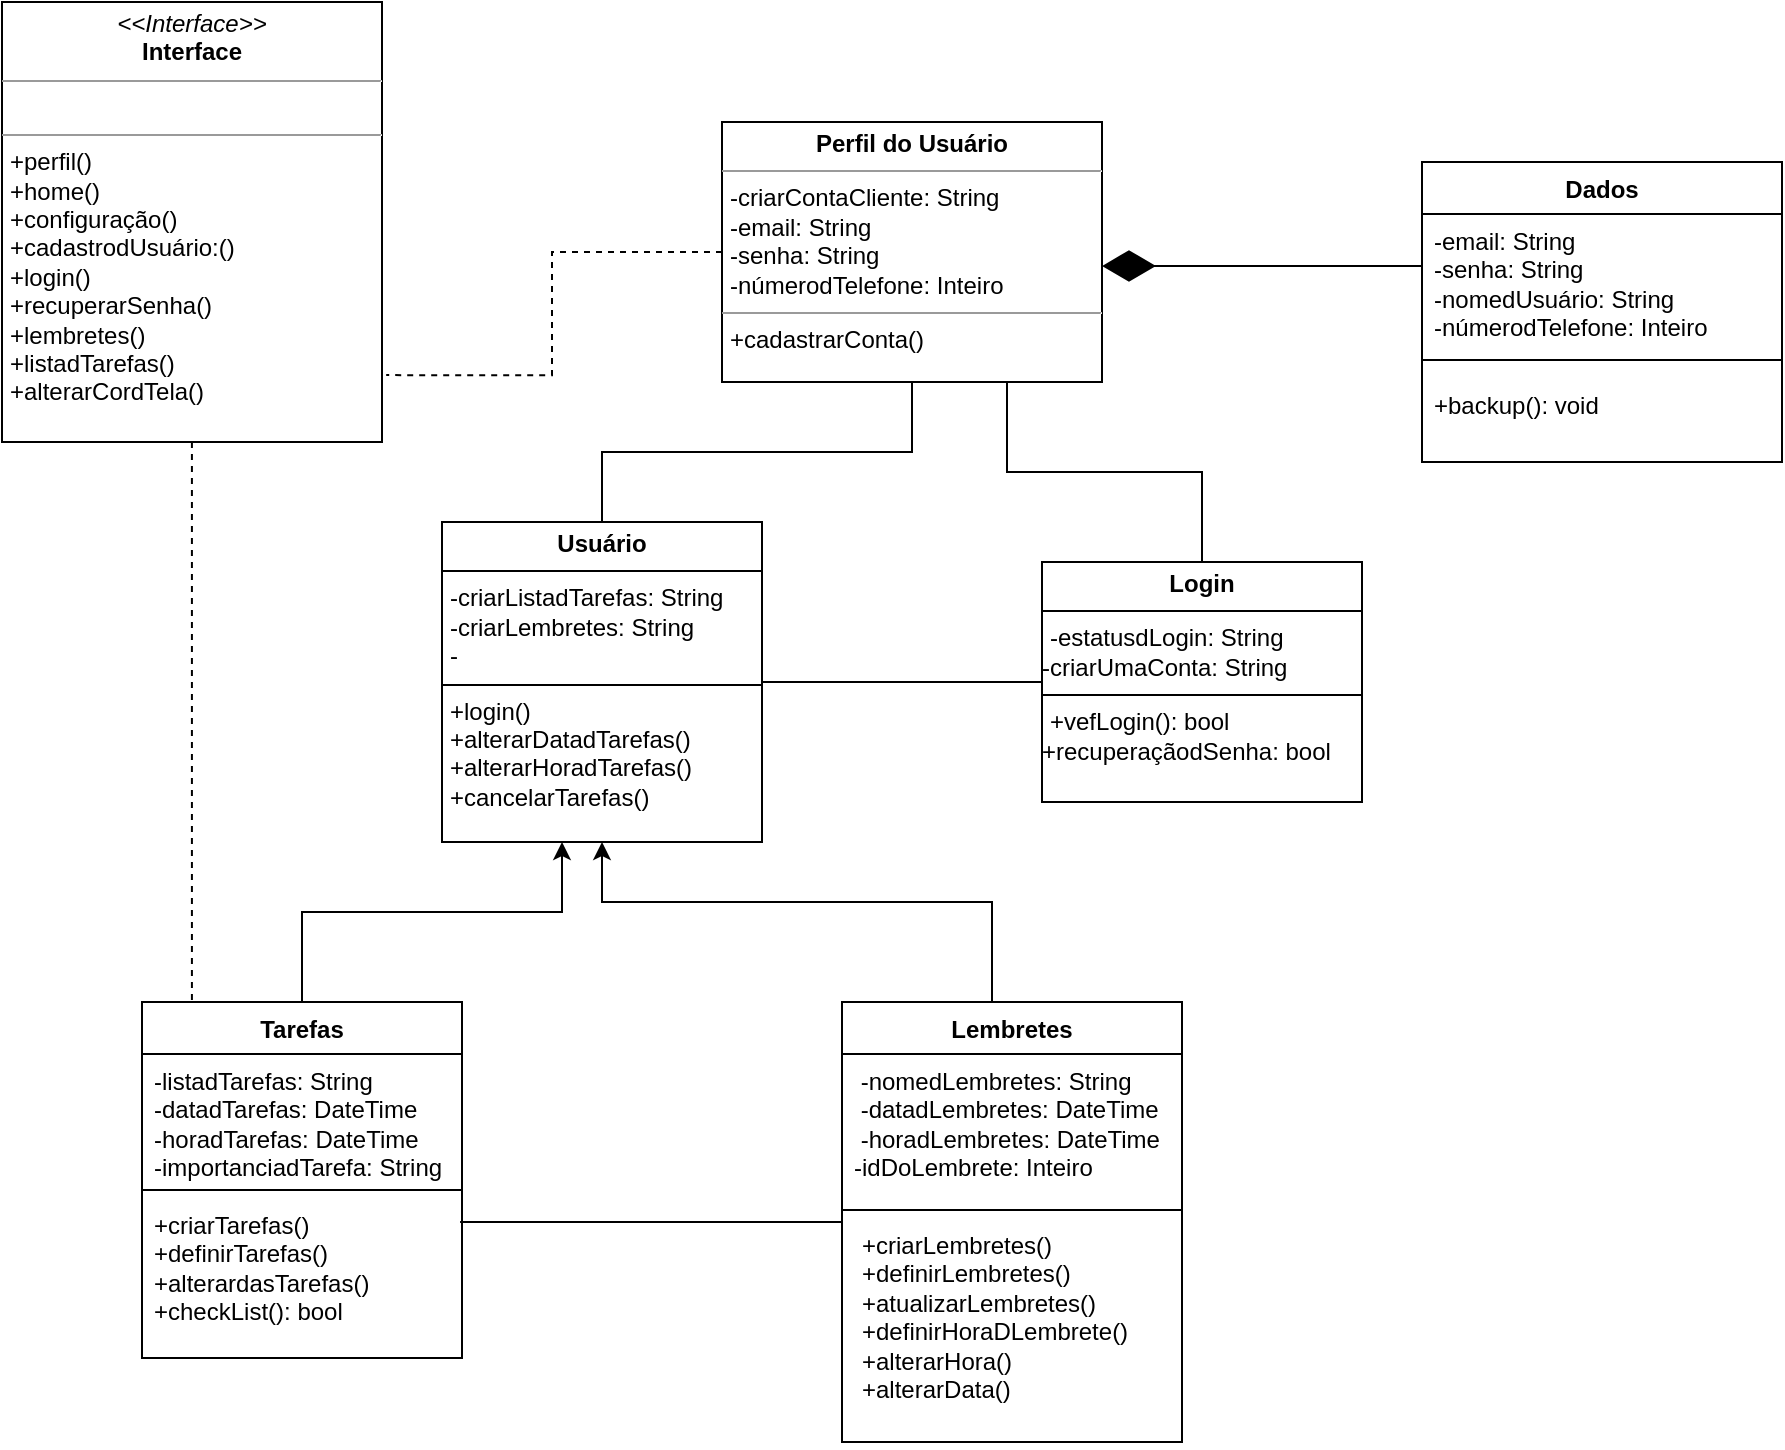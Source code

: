 <mxfile version="24.2.2" type="github">
  <diagram name="Page-1" id="c4acf3e9-155e-7222-9cf6-157b1a14988f">
    <mxGraphModel dx="826" dy="497" grid="1" gridSize="10" guides="1" tooltips="1" connect="1" arrows="1" fold="1" page="1" pageScale="1" pageWidth="850" pageHeight="1100" background="none" math="0" shadow="0">
      <root>
        <mxCell id="0" />
        <mxCell id="1" parent="0" />
        <mxCell id="5d2195bd80daf111-18" value="&lt;p style=&quot;margin:0px;margin-top:4px;text-align:center;&quot;&gt;&lt;i&gt;&amp;lt;&amp;lt;Interface&amp;gt;&amp;gt;&lt;/i&gt;&lt;br&gt;&lt;b&gt;Interface&lt;/b&gt;&lt;/p&gt;&lt;hr size=&quot;1&quot;&gt;&lt;p style=&quot;margin: 0px 0px 0px 4px;&quot;&gt;&lt;br&gt;&lt;/p&gt;&lt;hr size=&quot;1&quot;&gt;&lt;p style=&quot;margin: 0px 0px 0px 4px;&quot;&gt;&lt;span style=&quot;background-color: initial;&quot;&gt;+perfil()&lt;/span&gt;&lt;br&gt;&lt;/p&gt;&lt;p style=&quot;margin: 0px 0px 0px 4px;&quot;&gt;&lt;span style=&quot;background-color: initial;&quot;&gt;+home&lt;/span&gt;&lt;span style=&quot;background-color: initial;&quot;&gt;()&lt;/span&gt;&lt;/p&gt;&lt;p style=&quot;margin: 0px 0px 0px 4px;&quot;&gt;&lt;span style=&quot;background-color: initial;&quot;&gt;+configuração&lt;/span&gt;&lt;span style=&quot;background-color: initial;&quot;&gt;()&lt;/span&gt;&lt;/p&gt;&lt;p style=&quot;margin: 0px 0px 0px 4px;&quot;&gt;+cadastrodUsuário:&lt;span style=&quot;background-color: initial;&quot;&gt;()&lt;/span&gt;&lt;/p&gt;&lt;p style=&quot;margin: 0px 0px 0px 4px;&quot;&gt;+login&lt;span style=&quot;background-color: initial;&quot;&gt;()&lt;/span&gt;&lt;/p&gt;&lt;p style=&quot;margin: 0px 0px 0px 4px;&quot;&gt;+recuperarSenha()&lt;/p&gt;&lt;p style=&quot;margin: 0px 0px 0px 4px;&quot;&gt;+lembretes()&lt;/p&gt;&lt;p style=&quot;margin: 0px 0px 0px 4px;&quot;&gt;&lt;span style=&quot;background-color: initial;&quot;&gt;+listadTarefas()&amp;nbsp;&lt;/span&gt;&lt;br&gt;&lt;/p&gt;&lt;p style=&quot;margin: 0px 0px 0px 4px;&quot;&gt;&lt;span style=&quot;background-color: initial;&quot;&gt;+alterarCordTela()&amp;nbsp;&lt;/span&gt;&lt;/p&gt;&lt;p style=&quot;margin:0px;margin-left:4px;&quot;&gt;&lt;br&gt;&lt;/p&gt;&lt;p style=&quot;margin:0px;margin-left:4px;&quot;&gt;&lt;br&gt;&lt;/p&gt;" style="verticalAlign=top;align=left;overflow=fill;fontSize=12;fontFamily=Helvetica;html=1;rounded=0;shadow=0;comic=0;labelBackgroundColor=none;strokeWidth=1" parent="1" vertex="1">
          <mxGeometry x="50" y="240" width="190" height="220" as="geometry" />
        </mxCell>
        <mxCell id="5d2195bd80daf111-19" value="&lt;p style=&quot;margin:0px;margin-top:4px;text-align:center;&quot;&gt;&lt;b&gt;Perfil do Usuário&lt;/b&gt;&lt;/p&gt;&lt;hr size=&quot;1&quot;&gt;&lt;p style=&quot;margin:0px;margin-left:4px;&quot;&gt;-criarContaCliente: String&lt;/p&gt;&lt;p style=&quot;margin:0px;margin-left:4px;&quot;&gt;-email: String&lt;/p&gt;&lt;p style=&quot;margin:0px;margin-left:4px;&quot;&gt;-senha: String&lt;/p&gt;&lt;p style=&quot;margin:0px;margin-left:4px;&quot;&gt;-númerodTelefone: Inteiro&lt;/p&gt;&lt;hr size=&quot;1&quot;&gt;&lt;p style=&quot;margin: 0px 0px 0px 4px;&quot;&gt;+cadastrarConta()&lt;/p&gt;&lt;p style=&quot;margin: 0px 0px 0px 4px;&quot;&gt;&lt;br&gt;&lt;/p&gt;&lt;div&gt;&lt;span style=&quot;background-color: initial;&quot;&gt;&lt;br&gt;&lt;/span&gt;&lt;/div&gt;&lt;p style=&quot;margin: 0px 0px 0px 4px;&quot;&gt;&lt;br&gt;&lt;/p&gt;&lt;div&gt;&lt;br&gt;&lt;/div&gt;" style="verticalAlign=top;align=left;overflow=fill;fontSize=12;fontFamily=Helvetica;html=1;rounded=0;shadow=0;comic=0;labelBackgroundColor=none;strokeWidth=1" parent="1" vertex="1">
          <mxGeometry x="410" y="300" width="190" height="130" as="geometry" />
        </mxCell>
        <mxCell id="wrMSa33s0lKAPkdrSBBs-24" style="edgeStyle=orthogonalEdgeStyle;rounded=0;orthogonalLoop=1;jettySize=auto;html=1;" parent="1" source="SRDfbngRJq_bPD0gsB5e-44" target="wrMSa33s0lKAPkdrSBBs-12" edge="1">
          <mxGeometry relative="1" as="geometry">
            <Array as="points">
              <mxPoint x="200" y="695" />
              <mxPoint x="330" y="695" />
            </Array>
          </mxGeometry>
        </mxCell>
        <mxCell id="SRDfbngRJq_bPD0gsB5e-44" value="Tarefas" style="swimlane;fontStyle=1;align=center;verticalAlign=top;childLayout=stackLayout;horizontal=1;startSize=26;horizontalStack=0;resizeParent=1;resizeParentMax=0;resizeLast=0;collapsible=1;marginBottom=0;whiteSpace=wrap;html=1;" parent="1" vertex="1">
          <mxGeometry x="120" y="740" width="160" height="178" as="geometry" />
        </mxCell>
        <mxCell id="SRDfbngRJq_bPD0gsB5e-45" value="-listadTarefas:&amp;nbsp;&lt;span style=&quot;text-wrap: nowrap;&quot;&gt;String&lt;/span&gt;&lt;div&gt;&lt;span style=&quot;background-color: initial;&quot;&gt;&lt;span style=&quot;text-wrap: nowrap;&quot;&gt;-datadTarefas: DateTime&lt;/span&gt;&lt;/span&gt;&lt;/div&gt;&lt;div&gt;&lt;span style=&quot;background-color: initial;&quot;&gt;&lt;span style=&quot;text-wrap: nowrap;&quot;&gt;-horadTarefas:&amp;nbsp;&lt;/span&gt;&lt;/span&gt;&lt;span style=&quot;text-wrap: nowrap; background-color: initial;&quot;&gt;DateTime&lt;/span&gt;&lt;/div&gt;&lt;div&gt;&lt;span style=&quot;background-color: initial;&quot;&gt;&lt;span style=&quot;text-wrap: nowrap;&quot;&gt;-importanciadTarefa:&amp;nbsp;&lt;/span&gt;&lt;/span&gt;&lt;span style=&quot;text-wrap: nowrap; background-color: initial;&quot;&gt;String&lt;/span&gt;&lt;/div&gt;" style="text;strokeColor=none;fillColor=none;align=left;verticalAlign=top;spacingLeft=4;spacingRight=4;overflow=hidden;rotatable=0;points=[[0,0.5],[1,0.5]];portConstraint=eastwest;whiteSpace=wrap;html=1;" parent="SRDfbngRJq_bPD0gsB5e-44" vertex="1">
          <mxGeometry y="26" width="160" height="64" as="geometry" />
        </mxCell>
        <mxCell id="SRDfbngRJq_bPD0gsB5e-46" value="" style="line;strokeWidth=1;fillColor=none;align=left;verticalAlign=middle;spacingTop=-1;spacingLeft=3;spacingRight=3;rotatable=0;labelPosition=right;points=[];portConstraint=eastwest;strokeColor=inherit;" parent="SRDfbngRJq_bPD0gsB5e-44" vertex="1">
          <mxGeometry y="90" width="160" height="8" as="geometry" />
        </mxCell>
        <mxCell id="SRDfbngRJq_bPD0gsB5e-47" value="&lt;div&gt;&lt;span style=&quot;text-wrap: nowrap;&quot;&gt;+criarTarefas()&lt;/span&gt;&lt;/div&gt;&lt;span style=&quot;text-wrap: nowrap;&quot;&gt;+definirTarefas()&lt;/span&gt;&lt;div&gt;&lt;span style=&quot;text-wrap: nowrap;&quot;&gt;+alterardasTarefas()&lt;/span&gt;&lt;/div&gt;&lt;div&gt;&lt;span style=&quot;text-wrap: nowrap; background-color: initial;&quot;&gt;+checkList(): bool&lt;/span&gt;&lt;br&gt;&lt;/div&gt;" style="text;strokeColor=none;fillColor=none;align=left;verticalAlign=top;spacingLeft=4;spacingRight=4;overflow=hidden;rotatable=0;points=[[0,0.5],[1,0.5]];portConstraint=eastwest;whiteSpace=wrap;html=1;" parent="SRDfbngRJq_bPD0gsB5e-44" vertex="1">
          <mxGeometry y="98" width="160" height="80" as="geometry" />
        </mxCell>
        <mxCell id="wrMSa33s0lKAPkdrSBBs-28" style="edgeStyle=orthogonalEdgeStyle;rounded=0;orthogonalLoop=1;jettySize=auto;html=1;" parent="1" target="wrMSa33s0lKAPkdrSBBs-12" edge="1">
          <mxGeometry relative="1" as="geometry">
            <Array as="points">
              <mxPoint x="545" y="690" />
              <mxPoint x="350" y="690" />
            </Array>
            <mxPoint x="545" y="740" as="sourcePoint" />
          </mxGeometry>
        </mxCell>
        <mxCell id="SRDfbngRJq_bPD0gsB5e-90" value="Dados" style="swimlane;fontStyle=1;align=center;verticalAlign=top;childLayout=stackLayout;horizontal=1;startSize=26;horizontalStack=0;resizeParent=1;resizeParentMax=0;resizeLast=0;collapsible=1;marginBottom=0;whiteSpace=wrap;html=1;" parent="1" vertex="1">
          <mxGeometry x="760" y="320" width="180" height="150" as="geometry">
            <mxRectangle x="760" y="320" width="80" height="30" as="alternateBounds" />
          </mxGeometry>
        </mxCell>
        <mxCell id="SRDfbngRJq_bPD0gsB5e-91" value="-email:&amp;nbsp;&lt;span style=&quot;text-wrap: nowrap;&quot;&gt;String&lt;/span&gt;&lt;div&gt;&lt;span style=&quot;text-wrap: nowrap;&quot;&gt;-senha:&amp;nbsp;&lt;/span&gt;&lt;span style=&quot;text-wrap: nowrap; background-color: initial;&quot;&gt;String&lt;/span&gt;&lt;/div&gt;&lt;div&gt;&lt;span style=&quot;text-wrap: nowrap; background-color: initial;&quot;&gt;-nomedUsuário:&amp;nbsp;&lt;/span&gt;&lt;span style=&quot;text-wrap: nowrap; background-color: initial;&quot;&gt;String&lt;/span&gt;&lt;/div&gt;&lt;div&gt;&lt;span style=&quot;text-wrap: nowrap; background-color: initial;&quot;&gt;-númerodTelefone: Inteiro&lt;/span&gt;&lt;/div&gt;&lt;div&gt;&lt;span style=&quot;background-color: initial;&quot;&gt;&lt;br&gt;&lt;/span&gt;&lt;/div&gt;&lt;div&gt;&lt;span style=&quot;background-color: initial;&quot;&gt;&lt;br&gt;&lt;/span&gt;&lt;/div&gt;" style="text;strokeColor=none;fillColor=none;align=left;verticalAlign=top;spacingLeft=4;spacingRight=4;overflow=hidden;rotatable=0;points=[[0,0.5],[1,0.5]];portConstraint=eastwest;whiteSpace=wrap;html=1;" parent="SRDfbngRJq_bPD0gsB5e-90" vertex="1">
          <mxGeometry y="26" width="180" height="64" as="geometry" />
        </mxCell>
        <mxCell id="SRDfbngRJq_bPD0gsB5e-92" value="" style="line;strokeWidth=1;fillColor=none;align=left;verticalAlign=middle;spacingTop=-1;spacingLeft=3;spacingRight=3;rotatable=0;labelPosition=right;points=[];portConstraint=eastwest;strokeColor=inherit;" parent="SRDfbngRJq_bPD0gsB5e-90" vertex="1">
          <mxGeometry y="90" width="180" height="18" as="geometry" />
        </mxCell>
        <mxCell id="SRDfbngRJq_bPD0gsB5e-93" value="&lt;div&gt;+backup(): void&lt;/div&gt;" style="text;strokeColor=none;fillColor=none;align=left;verticalAlign=top;spacingLeft=4;spacingRight=4;overflow=hidden;rotatable=0;points=[[0,0.5],[1,0.5]];portConstraint=eastwest;whiteSpace=wrap;html=1;" parent="SRDfbngRJq_bPD0gsB5e-90" vertex="1">
          <mxGeometry y="108" width="180" height="42" as="geometry" />
        </mxCell>
        <mxCell id="SRDfbngRJq_bPD0gsB5e-94" value="" style="endArrow=diamondThin;endFill=1;endSize=24;html=1;rounded=0;exitX=0;exitY=0.406;exitDx=0;exitDy=0;exitPerimeter=0;" parent="1" source="SRDfbngRJq_bPD0gsB5e-91" edge="1">
          <mxGeometry width="160" relative="1" as="geometry">
            <mxPoint x="750" y="372" as="sourcePoint" />
            <mxPoint x="600" y="372" as="targetPoint" />
            <Array as="points">
              <mxPoint x="600" y="372" />
            </Array>
          </mxGeometry>
        </mxCell>
        <mxCell id="wrMSa33s0lKAPkdrSBBs-29" style="edgeStyle=orthogonalEdgeStyle;rounded=0;orthogonalLoop=1;jettySize=auto;html=1;endArrow=none;endFill=0;" parent="1" source="wrMSa33s0lKAPkdrSBBs-12" target="5d2195bd80daf111-19" edge="1">
          <mxGeometry relative="1" as="geometry" />
        </mxCell>
        <mxCell id="7k6o49dBYBWoQuU-l5fJ-16" style="edgeStyle=orthogonalEdgeStyle;rounded=0;orthogonalLoop=1;jettySize=auto;html=1;endArrow=none;endFill=0;" edge="1" parent="1" source="wrMSa33s0lKAPkdrSBBs-12" target="7k6o49dBYBWoQuU-l5fJ-12">
          <mxGeometry relative="1" as="geometry" />
        </mxCell>
        <mxCell id="wrMSa33s0lKAPkdrSBBs-12" value="&lt;p style=&quot;margin:0px;margin-top:4px;text-align:center;&quot;&gt;&lt;b&gt;Usuário&lt;/b&gt;&lt;/p&gt;&lt;hr size=&quot;1&quot; style=&quot;border-style:solid;&quot;&gt;&lt;p style=&quot;margin:0px;margin-left:4px;&quot;&gt;&lt;span style=&quot;background-color: initial;&quot;&gt;-criarListadTarefas: String&lt;/span&gt;&lt;br&gt;&lt;/p&gt;&lt;p style=&quot;margin:0px;margin-left:4px;&quot;&gt;-criarLembretes: String&lt;/p&gt;&lt;p style=&quot;margin:0px;margin-left:4px;&quot;&gt;-&lt;/p&gt;&lt;hr size=&quot;1&quot; style=&quot;border-style:solid;&quot;&gt;&lt;p style=&quot;margin: 0px 0px 0px 4px;&quot;&gt;+login()&lt;/p&gt;&lt;p style=&quot;margin: 0px 0px 0px 4px;&quot;&gt;+alterarDatadTarefas()&lt;/p&gt;&lt;p style=&quot;margin: 0px 0px 0px 4px;&quot;&gt;+alterarHoradTarefas()&lt;/p&gt;&lt;p style=&quot;margin: 0px 0px 0px 4px;&quot;&gt;+cancelarTarefas()&lt;/p&gt;&lt;p style=&quot;margin: 0px 0px 0px 4px;&quot;&gt;&lt;br&gt;&lt;/p&gt;" style="verticalAlign=top;align=left;overflow=fill;html=1;whiteSpace=wrap;" parent="1" vertex="1">
          <mxGeometry x="270" y="500" width="160" height="160" as="geometry" />
        </mxCell>
        <mxCell id="7k6o49dBYBWoQuU-l5fJ-1" style="edgeStyle=orthogonalEdgeStyle;rounded=0;orthogonalLoop=1;jettySize=auto;html=1;entryX=0.156;entryY=0;entryDx=0;entryDy=0;entryPerimeter=0;dashed=1;endArrow=none;endFill=0;" edge="1" parent="1" source="5d2195bd80daf111-18" target="SRDfbngRJq_bPD0gsB5e-44">
          <mxGeometry relative="1" as="geometry" />
        </mxCell>
        <mxCell id="7k6o49dBYBWoQuU-l5fJ-2" style="edgeStyle=orthogonalEdgeStyle;rounded=0;orthogonalLoop=1;jettySize=auto;html=1;entryX=1.011;entryY=0.848;entryDx=0;entryDy=0;entryPerimeter=0;endArrow=none;endFill=0;dashed=1;" edge="1" parent="1" source="5d2195bd80daf111-19" target="5d2195bd80daf111-18">
          <mxGeometry relative="1" as="geometry" />
        </mxCell>
        <mxCell id="7k6o49dBYBWoQuU-l5fJ-7" value="Lembretes" style="swimlane;fontStyle=1;align=center;verticalAlign=top;childLayout=stackLayout;horizontal=1;startSize=26;horizontalStack=0;resizeParent=1;resizeParentMax=0;resizeLast=0;collapsible=1;marginBottom=0;whiteSpace=wrap;html=1;" vertex="1" parent="1">
          <mxGeometry x="470" y="740" width="170" height="220" as="geometry" />
        </mxCell>
        <mxCell id="7k6o49dBYBWoQuU-l5fJ-8" value="&lt;div&gt;&lt;span style=&quot;text-wrap: nowrap;&quot;&gt;&amp;nbsp;-nomedLembretes:&amp;nbsp;&lt;/span&gt;&lt;span style=&quot;text-wrap: nowrap; background-color: initial;&quot;&gt;String&lt;/span&gt;&lt;span style=&quot;background-color: initial;&quot;&gt;&lt;span style=&quot;text-wrap: nowrap;&quot;&gt;&lt;br&gt;&lt;/span&gt;&lt;/span&gt;&lt;/div&gt;&lt;div&gt;&lt;span style=&quot;background-color: initial;&quot;&gt;&lt;span style=&quot;text-wrap: nowrap;&quot;&gt;&amp;nbsp;-datadLembretes:&amp;nbsp;&lt;/span&gt;&lt;/span&gt;&lt;span style=&quot;text-wrap: nowrap; background-color: initial;&quot;&gt;DateTime&lt;/span&gt;&lt;/div&gt;&lt;div&gt;&lt;span style=&quot;background-color: initial;&quot;&gt;&lt;span style=&quot;text-wrap: nowrap;&quot;&gt;&amp;nbsp;-horadLembretes:&amp;nbsp;&lt;/span&gt;&lt;/span&gt;&lt;span style=&quot;text-wrap: nowrap; background-color: initial;&quot;&gt;DateTime&lt;/span&gt;&lt;/div&gt;&lt;div&gt;&lt;span style=&quot;text-wrap: nowrap; background-color: initial;&quot;&gt;-idDoLembrete: Inteiro&lt;/span&gt;&lt;/div&gt;" style="text;strokeColor=none;fillColor=none;align=left;verticalAlign=top;spacingLeft=4;spacingRight=4;overflow=hidden;rotatable=0;points=[[0,0.5],[1,0.5]];portConstraint=eastwest;whiteSpace=wrap;html=1;" vertex="1" parent="7k6o49dBYBWoQuU-l5fJ-7">
          <mxGeometry y="26" width="170" height="74" as="geometry" />
        </mxCell>
        <mxCell id="7k6o49dBYBWoQuU-l5fJ-9" value="" style="line;strokeWidth=1;fillColor=none;align=left;verticalAlign=middle;spacingTop=-1;spacingLeft=3;spacingRight=3;rotatable=0;labelPosition=right;points=[];portConstraint=eastwest;strokeColor=inherit;" vertex="1" parent="7k6o49dBYBWoQuU-l5fJ-7">
          <mxGeometry y="100" width="170" height="8" as="geometry" />
        </mxCell>
        <mxCell id="7k6o49dBYBWoQuU-l5fJ-10" value="&lt;p style=&quot;margin: 0px 0px 0px 4px;&quot;&gt;&lt;span style=&quot;text-wrap: nowrap;&quot;&gt;+criarLembretes()&lt;/span&gt;&lt;span style=&quot;text-wrap: nowrap;&quot;&gt;&lt;br&gt;&lt;/span&gt;&lt;/p&gt;&lt;p style=&quot;margin: 0px 0px 0px 4px;&quot;&gt;&lt;span style=&quot;text-wrap: nowrap;&quot;&gt;+definirLembretes()&lt;/span&gt;&lt;br&gt;&lt;/p&gt;&lt;p style=&quot;margin: 0px 0px 0px 4px;&quot;&gt;&lt;span style=&quot;text-wrap: nowrap;&quot;&gt;+atualizarLembretes()&lt;/span&gt;&lt;/p&gt;&lt;p style=&quot;margin: 0px 0px 0px 4px;&quot;&gt;&lt;span style=&quot;text-wrap: nowrap;&quot;&gt;+definirHoraDLembrete()&lt;/span&gt;&lt;/p&gt;&lt;p style=&quot;margin: 0px 0px 0px 4px;&quot;&gt;&lt;span style=&quot;text-wrap: nowrap;&quot;&gt;+alterarHora()&lt;/span&gt;&lt;/p&gt;&lt;p style=&quot;margin: 0px 0px 0px 4px;&quot;&gt;&lt;span style=&quot;text-wrap: nowrap;&quot;&gt;+alterarData()&lt;/span&gt;&lt;/p&gt;" style="text;strokeColor=none;fillColor=none;align=left;verticalAlign=top;spacingLeft=4;spacingRight=4;overflow=hidden;rotatable=0;points=[[0,0.5],[1,0.5]];portConstraint=eastwest;whiteSpace=wrap;html=1;" vertex="1" parent="7k6o49dBYBWoQuU-l5fJ-7">
          <mxGeometry y="108" width="170" height="112" as="geometry" />
        </mxCell>
        <mxCell id="7k6o49dBYBWoQuU-l5fJ-11" style="edgeStyle=orthogonalEdgeStyle;rounded=0;orthogonalLoop=1;jettySize=auto;html=1;entryX=0.994;entryY=0.15;entryDx=0;entryDy=0;entryPerimeter=0;endArrow=none;endFill=0;" edge="1" parent="1" source="7k6o49dBYBWoQuU-l5fJ-7" target="SRDfbngRJq_bPD0gsB5e-47">
          <mxGeometry relative="1" as="geometry" />
        </mxCell>
        <mxCell id="7k6o49dBYBWoQuU-l5fJ-15" style="edgeStyle=orthogonalEdgeStyle;rounded=0;orthogonalLoop=1;jettySize=auto;html=1;entryX=0.75;entryY=1;entryDx=0;entryDy=0;endArrow=none;endFill=0;" edge="1" parent="1" source="7k6o49dBYBWoQuU-l5fJ-12" target="5d2195bd80daf111-19">
          <mxGeometry relative="1" as="geometry" />
        </mxCell>
        <mxCell id="7k6o49dBYBWoQuU-l5fJ-12" value="&lt;p style=&quot;margin:0px;margin-top:4px;text-align:center;&quot;&gt;&lt;b&gt;Login&lt;/b&gt;&lt;/p&gt;&lt;hr size=&quot;1&quot; style=&quot;border-style:solid;&quot;&gt;&lt;p style=&quot;text-wrap: nowrap; margin: 0px 0px 0px 4px;&quot;&gt;-estatusdLogin:&amp;nbsp;&lt;span style=&quot;background-color: initial;&quot;&gt;String&lt;/span&gt;&lt;/p&gt;&lt;div&gt;&lt;span style=&quot;background-color: initial;&quot;&gt;-criarUmaConta: String&lt;/span&gt;&lt;/div&gt;&lt;hr size=&quot;1&quot; style=&quot;border-style:solid;&quot;&gt;&lt;p style=&quot;text-wrap: nowrap; margin: 0px 0px 0px 4px;&quot;&gt;+vefLogin(): bool&lt;/p&gt;&lt;div&gt;&lt;span style=&quot;text-wrap: nowrap;&quot;&gt;+recuperaçãodSenha: bool&lt;/span&gt;&lt;br&gt;&lt;/div&gt;" style="verticalAlign=top;align=left;overflow=fill;html=1;whiteSpace=wrap;" vertex="1" parent="1">
          <mxGeometry x="570" y="520" width="160" height="120" as="geometry" />
        </mxCell>
      </root>
    </mxGraphModel>
  </diagram>
</mxfile>
